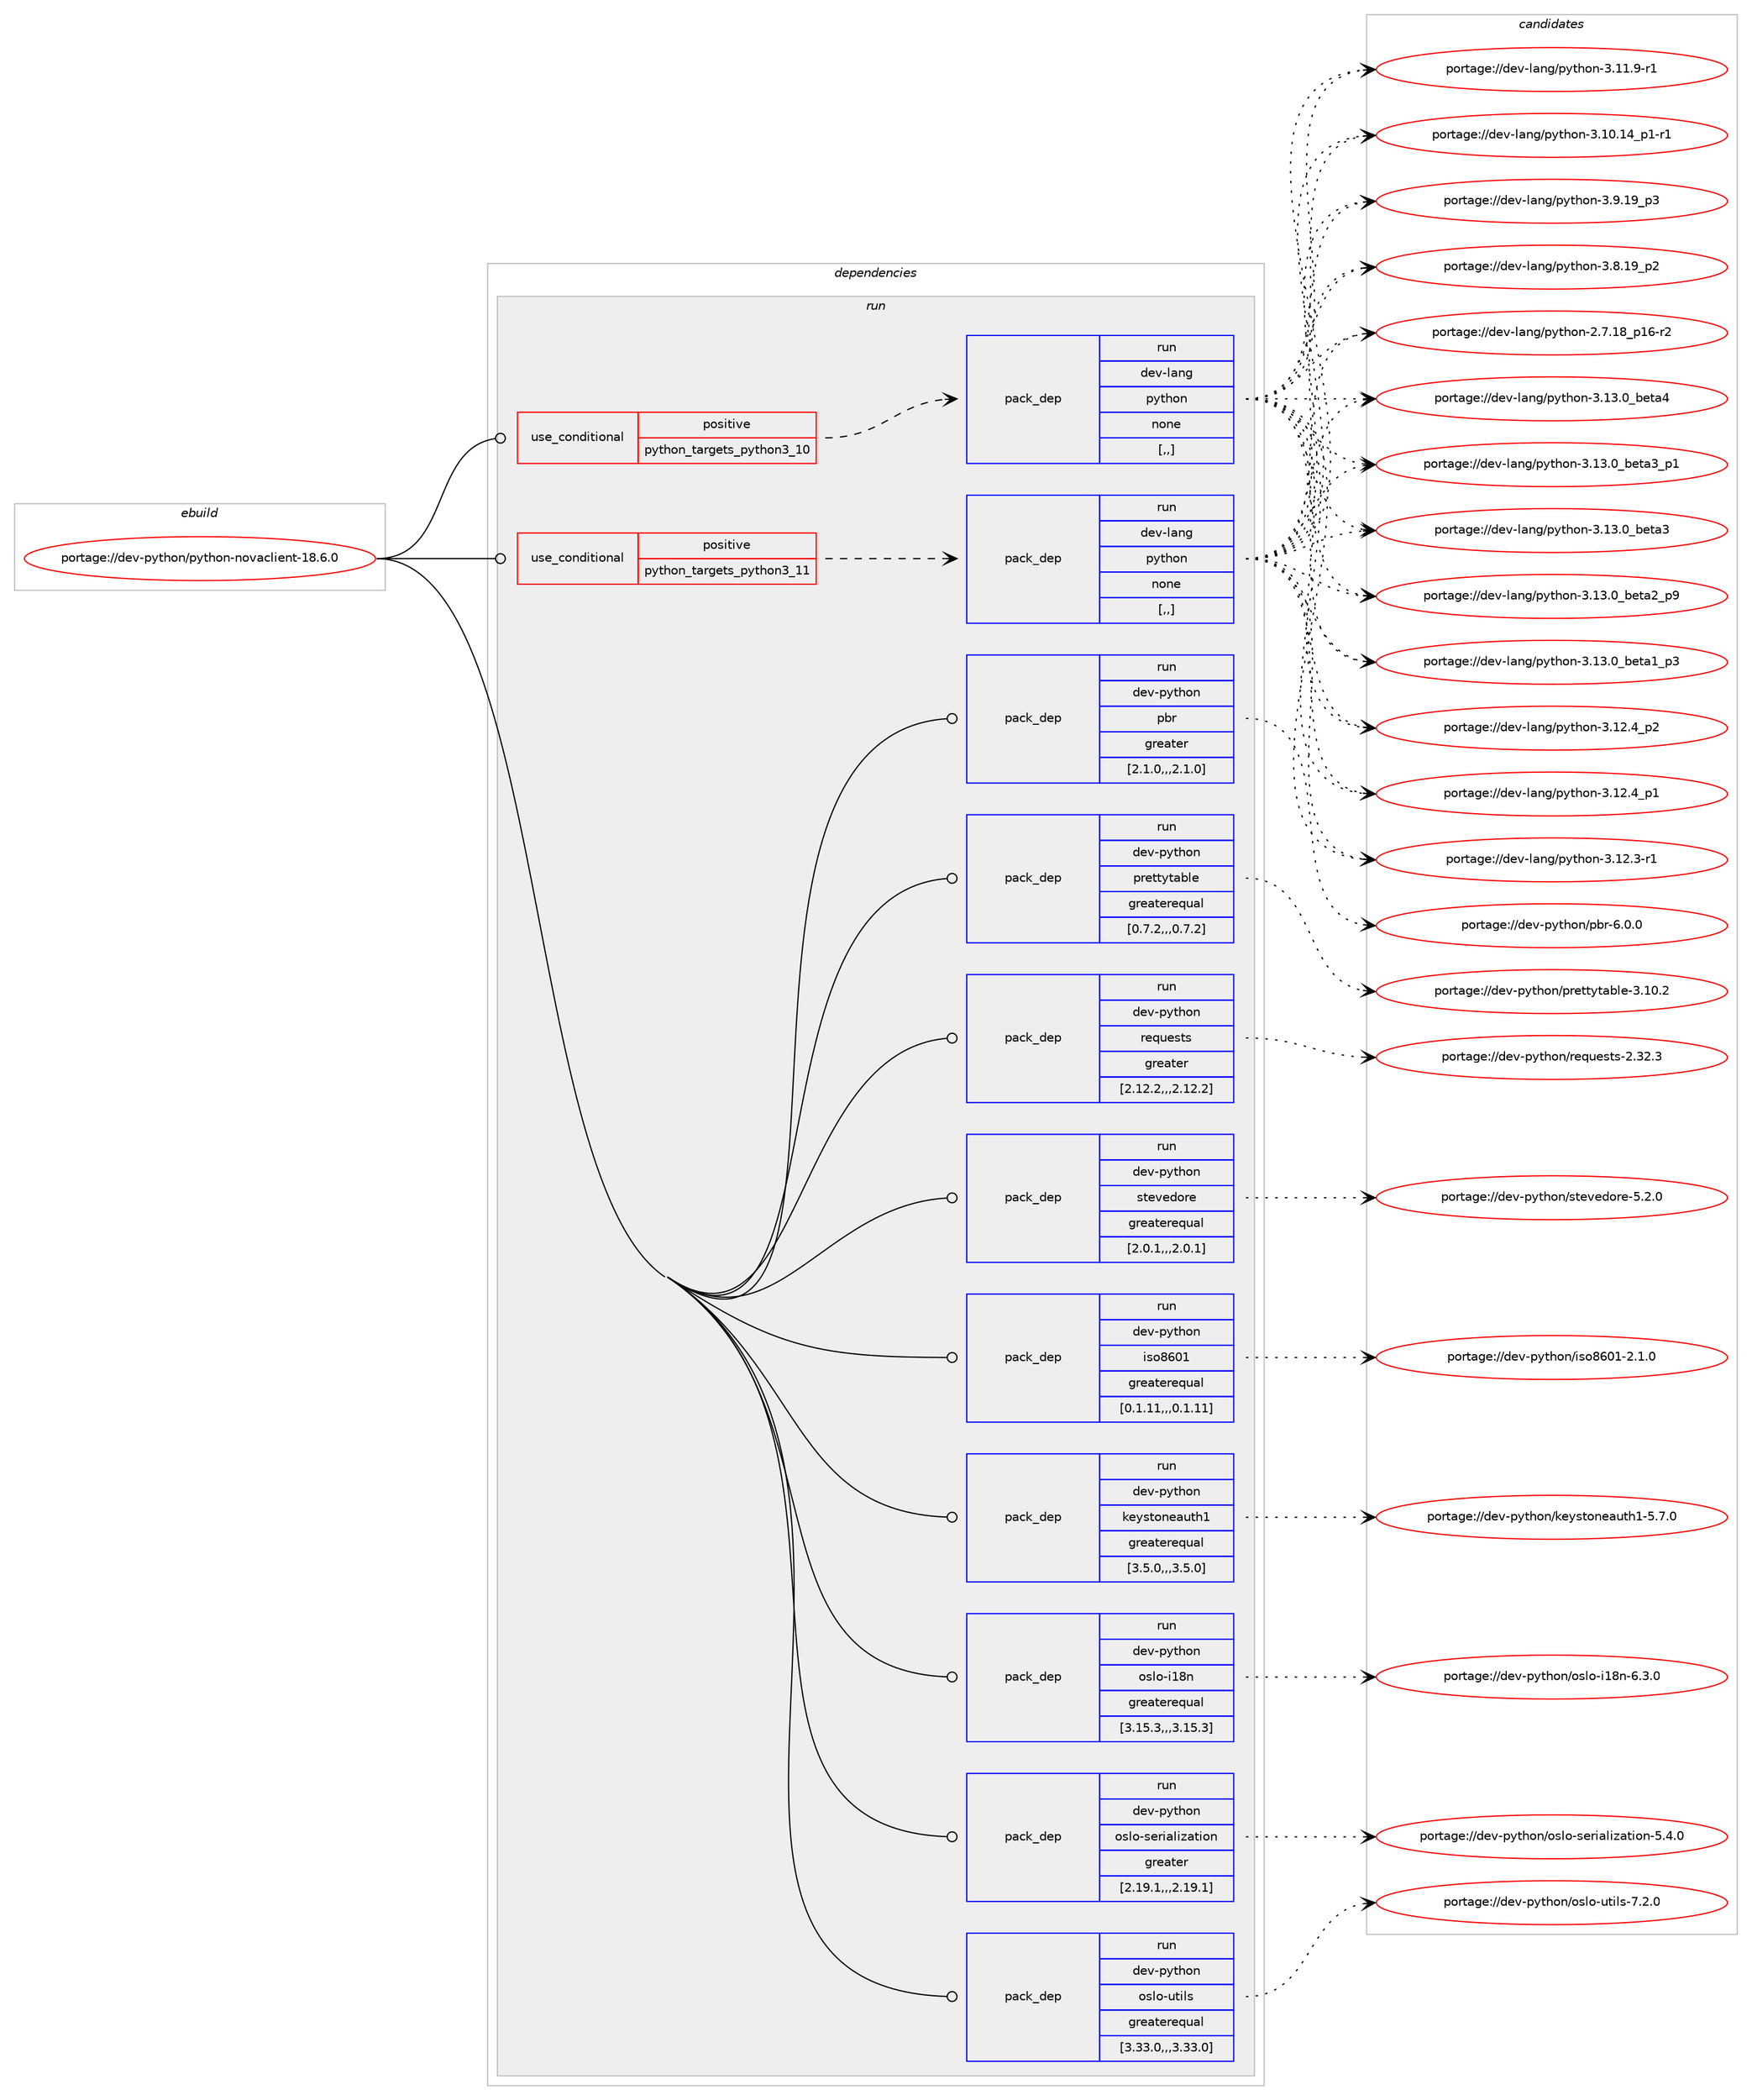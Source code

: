 digraph prolog {

# *************
# Graph options
# *************

newrank=true;
concentrate=true;
compound=true;
graph [rankdir=LR,fontname=Helvetica,fontsize=10,ranksep=1.5];#, ranksep=2.5, nodesep=0.2];
edge  [arrowhead=vee];
node  [fontname=Helvetica,fontsize=10];

# **********
# The ebuild
# **********

subgraph cluster_leftcol {
color=gray;
label=<<i>ebuild</i>>;
id [label="portage://dev-python/python-novaclient-18.6.0", color=red, width=4, href="../dev-python/python-novaclient-18.6.0.svg"];
}

# ****************
# The dependencies
# ****************

subgraph cluster_midcol {
color=gray;
label=<<i>dependencies</i>>;
subgraph cluster_compile {
fillcolor="#eeeeee";
style=filled;
label=<<i>compile</i>>;
}
subgraph cluster_compileandrun {
fillcolor="#eeeeee";
style=filled;
label=<<i>compile and run</i>>;
}
subgraph cluster_run {
fillcolor="#eeeeee";
style=filled;
label=<<i>run</i>>;
subgraph cond38437 {
dependency160587 [label=<<TABLE BORDER="0" CELLBORDER="1" CELLSPACING="0" CELLPADDING="4"><TR><TD ROWSPAN="3" CELLPADDING="10">use_conditional</TD></TR><TR><TD>positive</TD></TR><TR><TD>python_targets_python3_10</TD></TR></TABLE>>, shape=none, color=red];
subgraph pack120879 {
dependency160588 [label=<<TABLE BORDER="0" CELLBORDER="1" CELLSPACING="0" CELLPADDING="4" WIDTH="220"><TR><TD ROWSPAN="6" CELLPADDING="30">pack_dep</TD></TR><TR><TD WIDTH="110">run</TD></TR><TR><TD>dev-lang</TD></TR><TR><TD>python</TD></TR><TR><TD>none</TD></TR><TR><TD>[,,]</TD></TR></TABLE>>, shape=none, color=blue];
}
dependency160587:e -> dependency160588:w [weight=20,style="dashed",arrowhead="vee"];
}
id:e -> dependency160587:w [weight=20,style="solid",arrowhead="odot"];
subgraph cond38438 {
dependency160589 [label=<<TABLE BORDER="0" CELLBORDER="1" CELLSPACING="0" CELLPADDING="4"><TR><TD ROWSPAN="3" CELLPADDING="10">use_conditional</TD></TR><TR><TD>positive</TD></TR><TR><TD>python_targets_python3_11</TD></TR></TABLE>>, shape=none, color=red];
subgraph pack120880 {
dependency160590 [label=<<TABLE BORDER="0" CELLBORDER="1" CELLSPACING="0" CELLPADDING="4" WIDTH="220"><TR><TD ROWSPAN="6" CELLPADDING="30">pack_dep</TD></TR><TR><TD WIDTH="110">run</TD></TR><TR><TD>dev-lang</TD></TR><TR><TD>python</TD></TR><TR><TD>none</TD></TR><TR><TD>[,,]</TD></TR></TABLE>>, shape=none, color=blue];
}
dependency160589:e -> dependency160590:w [weight=20,style="dashed",arrowhead="vee"];
}
id:e -> dependency160589:w [weight=20,style="solid",arrowhead="odot"];
subgraph pack120881 {
dependency160591 [label=<<TABLE BORDER="0" CELLBORDER="1" CELLSPACING="0" CELLPADDING="4" WIDTH="220"><TR><TD ROWSPAN="6" CELLPADDING="30">pack_dep</TD></TR><TR><TD WIDTH="110">run</TD></TR><TR><TD>dev-python</TD></TR><TR><TD>iso8601</TD></TR><TR><TD>greaterequal</TD></TR><TR><TD>[0.1.11,,,0.1.11]</TD></TR></TABLE>>, shape=none, color=blue];
}
id:e -> dependency160591:w [weight=20,style="solid",arrowhead="odot"];
subgraph pack120882 {
dependency160592 [label=<<TABLE BORDER="0" CELLBORDER="1" CELLSPACING="0" CELLPADDING="4" WIDTH="220"><TR><TD ROWSPAN="6" CELLPADDING="30">pack_dep</TD></TR><TR><TD WIDTH="110">run</TD></TR><TR><TD>dev-python</TD></TR><TR><TD>keystoneauth1</TD></TR><TR><TD>greaterequal</TD></TR><TR><TD>[3.5.0,,,3.5.0]</TD></TR></TABLE>>, shape=none, color=blue];
}
id:e -> dependency160592:w [weight=20,style="solid",arrowhead="odot"];
subgraph pack120883 {
dependency160593 [label=<<TABLE BORDER="0" CELLBORDER="1" CELLSPACING="0" CELLPADDING="4" WIDTH="220"><TR><TD ROWSPAN="6" CELLPADDING="30">pack_dep</TD></TR><TR><TD WIDTH="110">run</TD></TR><TR><TD>dev-python</TD></TR><TR><TD>oslo-i18n</TD></TR><TR><TD>greaterequal</TD></TR><TR><TD>[3.15.3,,,3.15.3]</TD></TR></TABLE>>, shape=none, color=blue];
}
id:e -> dependency160593:w [weight=20,style="solid",arrowhead="odot"];
subgraph pack120884 {
dependency160594 [label=<<TABLE BORDER="0" CELLBORDER="1" CELLSPACING="0" CELLPADDING="4" WIDTH="220"><TR><TD ROWSPAN="6" CELLPADDING="30">pack_dep</TD></TR><TR><TD WIDTH="110">run</TD></TR><TR><TD>dev-python</TD></TR><TR><TD>oslo-serialization</TD></TR><TR><TD>greater</TD></TR><TR><TD>[2.19.1,,,2.19.1]</TD></TR></TABLE>>, shape=none, color=blue];
}
id:e -> dependency160594:w [weight=20,style="solid",arrowhead="odot"];
subgraph pack120885 {
dependency160595 [label=<<TABLE BORDER="0" CELLBORDER="1" CELLSPACING="0" CELLPADDING="4" WIDTH="220"><TR><TD ROWSPAN="6" CELLPADDING="30">pack_dep</TD></TR><TR><TD WIDTH="110">run</TD></TR><TR><TD>dev-python</TD></TR><TR><TD>oslo-utils</TD></TR><TR><TD>greaterequal</TD></TR><TR><TD>[3.33.0,,,3.33.0]</TD></TR></TABLE>>, shape=none, color=blue];
}
id:e -> dependency160595:w [weight=20,style="solid",arrowhead="odot"];
subgraph pack120886 {
dependency160596 [label=<<TABLE BORDER="0" CELLBORDER="1" CELLSPACING="0" CELLPADDING="4" WIDTH="220"><TR><TD ROWSPAN="6" CELLPADDING="30">pack_dep</TD></TR><TR><TD WIDTH="110">run</TD></TR><TR><TD>dev-python</TD></TR><TR><TD>pbr</TD></TR><TR><TD>greater</TD></TR><TR><TD>[2.1.0,,,2.1.0]</TD></TR></TABLE>>, shape=none, color=blue];
}
id:e -> dependency160596:w [weight=20,style="solid",arrowhead="odot"];
subgraph pack120887 {
dependency160597 [label=<<TABLE BORDER="0" CELLBORDER="1" CELLSPACING="0" CELLPADDING="4" WIDTH="220"><TR><TD ROWSPAN="6" CELLPADDING="30">pack_dep</TD></TR><TR><TD WIDTH="110">run</TD></TR><TR><TD>dev-python</TD></TR><TR><TD>prettytable</TD></TR><TR><TD>greaterequal</TD></TR><TR><TD>[0.7.2,,,0.7.2]</TD></TR></TABLE>>, shape=none, color=blue];
}
id:e -> dependency160597:w [weight=20,style="solid",arrowhead="odot"];
subgraph pack120888 {
dependency160598 [label=<<TABLE BORDER="0" CELLBORDER="1" CELLSPACING="0" CELLPADDING="4" WIDTH="220"><TR><TD ROWSPAN="6" CELLPADDING="30">pack_dep</TD></TR><TR><TD WIDTH="110">run</TD></TR><TR><TD>dev-python</TD></TR><TR><TD>requests</TD></TR><TR><TD>greater</TD></TR><TR><TD>[2.12.2,,,2.12.2]</TD></TR></TABLE>>, shape=none, color=blue];
}
id:e -> dependency160598:w [weight=20,style="solid",arrowhead="odot"];
subgraph pack120889 {
dependency160599 [label=<<TABLE BORDER="0" CELLBORDER="1" CELLSPACING="0" CELLPADDING="4" WIDTH="220"><TR><TD ROWSPAN="6" CELLPADDING="30">pack_dep</TD></TR><TR><TD WIDTH="110">run</TD></TR><TR><TD>dev-python</TD></TR><TR><TD>stevedore</TD></TR><TR><TD>greaterequal</TD></TR><TR><TD>[2.0.1,,,2.0.1]</TD></TR></TABLE>>, shape=none, color=blue];
}
id:e -> dependency160599:w [weight=20,style="solid",arrowhead="odot"];
}
}

# **************
# The candidates
# **************

subgraph cluster_choices {
rank=same;
color=gray;
label=<<i>candidates</i>>;

subgraph choice120879 {
color=black;
nodesep=1;
choice1001011184510897110103471121211161041111104551464951464895981011169752 [label="portage://dev-lang/python-3.13.0_beta4", color=red, width=4,href="../dev-lang/python-3.13.0_beta4.svg"];
choice10010111845108971101034711212111610411111045514649514648959810111697519511249 [label="portage://dev-lang/python-3.13.0_beta3_p1", color=red, width=4,href="../dev-lang/python-3.13.0_beta3_p1.svg"];
choice1001011184510897110103471121211161041111104551464951464895981011169751 [label="portage://dev-lang/python-3.13.0_beta3", color=red, width=4,href="../dev-lang/python-3.13.0_beta3.svg"];
choice10010111845108971101034711212111610411111045514649514648959810111697509511257 [label="portage://dev-lang/python-3.13.0_beta2_p9", color=red, width=4,href="../dev-lang/python-3.13.0_beta2_p9.svg"];
choice10010111845108971101034711212111610411111045514649514648959810111697499511251 [label="portage://dev-lang/python-3.13.0_beta1_p3", color=red, width=4,href="../dev-lang/python-3.13.0_beta1_p3.svg"];
choice100101118451089711010347112121116104111110455146495046529511250 [label="portage://dev-lang/python-3.12.4_p2", color=red, width=4,href="../dev-lang/python-3.12.4_p2.svg"];
choice100101118451089711010347112121116104111110455146495046529511249 [label="portage://dev-lang/python-3.12.4_p1", color=red, width=4,href="../dev-lang/python-3.12.4_p1.svg"];
choice100101118451089711010347112121116104111110455146495046514511449 [label="portage://dev-lang/python-3.12.3-r1", color=red, width=4,href="../dev-lang/python-3.12.3-r1.svg"];
choice100101118451089711010347112121116104111110455146494946574511449 [label="portage://dev-lang/python-3.11.9-r1", color=red, width=4,href="../dev-lang/python-3.11.9-r1.svg"];
choice100101118451089711010347112121116104111110455146494846495295112494511449 [label="portage://dev-lang/python-3.10.14_p1-r1", color=red, width=4,href="../dev-lang/python-3.10.14_p1-r1.svg"];
choice100101118451089711010347112121116104111110455146574649579511251 [label="portage://dev-lang/python-3.9.19_p3", color=red, width=4,href="../dev-lang/python-3.9.19_p3.svg"];
choice100101118451089711010347112121116104111110455146564649579511250 [label="portage://dev-lang/python-3.8.19_p2", color=red, width=4,href="../dev-lang/python-3.8.19_p2.svg"];
choice100101118451089711010347112121116104111110455046554649569511249544511450 [label="portage://dev-lang/python-2.7.18_p16-r2", color=red, width=4,href="../dev-lang/python-2.7.18_p16-r2.svg"];
dependency160588:e -> choice1001011184510897110103471121211161041111104551464951464895981011169752:w [style=dotted,weight="100"];
dependency160588:e -> choice10010111845108971101034711212111610411111045514649514648959810111697519511249:w [style=dotted,weight="100"];
dependency160588:e -> choice1001011184510897110103471121211161041111104551464951464895981011169751:w [style=dotted,weight="100"];
dependency160588:e -> choice10010111845108971101034711212111610411111045514649514648959810111697509511257:w [style=dotted,weight="100"];
dependency160588:e -> choice10010111845108971101034711212111610411111045514649514648959810111697499511251:w [style=dotted,weight="100"];
dependency160588:e -> choice100101118451089711010347112121116104111110455146495046529511250:w [style=dotted,weight="100"];
dependency160588:e -> choice100101118451089711010347112121116104111110455146495046529511249:w [style=dotted,weight="100"];
dependency160588:e -> choice100101118451089711010347112121116104111110455146495046514511449:w [style=dotted,weight="100"];
dependency160588:e -> choice100101118451089711010347112121116104111110455146494946574511449:w [style=dotted,weight="100"];
dependency160588:e -> choice100101118451089711010347112121116104111110455146494846495295112494511449:w [style=dotted,weight="100"];
dependency160588:e -> choice100101118451089711010347112121116104111110455146574649579511251:w [style=dotted,weight="100"];
dependency160588:e -> choice100101118451089711010347112121116104111110455146564649579511250:w [style=dotted,weight="100"];
dependency160588:e -> choice100101118451089711010347112121116104111110455046554649569511249544511450:w [style=dotted,weight="100"];
}
subgraph choice120880 {
color=black;
nodesep=1;
choice1001011184510897110103471121211161041111104551464951464895981011169752 [label="portage://dev-lang/python-3.13.0_beta4", color=red, width=4,href="../dev-lang/python-3.13.0_beta4.svg"];
choice10010111845108971101034711212111610411111045514649514648959810111697519511249 [label="portage://dev-lang/python-3.13.0_beta3_p1", color=red, width=4,href="../dev-lang/python-3.13.0_beta3_p1.svg"];
choice1001011184510897110103471121211161041111104551464951464895981011169751 [label="portage://dev-lang/python-3.13.0_beta3", color=red, width=4,href="../dev-lang/python-3.13.0_beta3.svg"];
choice10010111845108971101034711212111610411111045514649514648959810111697509511257 [label="portage://dev-lang/python-3.13.0_beta2_p9", color=red, width=4,href="../dev-lang/python-3.13.0_beta2_p9.svg"];
choice10010111845108971101034711212111610411111045514649514648959810111697499511251 [label="portage://dev-lang/python-3.13.0_beta1_p3", color=red, width=4,href="../dev-lang/python-3.13.0_beta1_p3.svg"];
choice100101118451089711010347112121116104111110455146495046529511250 [label="portage://dev-lang/python-3.12.4_p2", color=red, width=4,href="../dev-lang/python-3.12.4_p2.svg"];
choice100101118451089711010347112121116104111110455146495046529511249 [label="portage://dev-lang/python-3.12.4_p1", color=red, width=4,href="../dev-lang/python-3.12.4_p1.svg"];
choice100101118451089711010347112121116104111110455146495046514511449 [label="portage://dev-lang/python-3.12.3-r1", color=red, width=4,href="../dev-lang/python-3.12.3-r1.svg"];
choice100101118451089711010347112121116104111110455146494946574511449 [label="portage://dev-lang/python-3.11.9-r1", color=red, width=4,href="../dev-lang/python-3.11.9-r1.svg"];
choice100101118451089711010347112121116104111110455146494846495295112494511449 [label="portage://dev-lang/python-3.10.14_p1-r1", color=red, width=4,href="../dev-lang/python-3.10.14_p1-r1.svg"];
choice100101118451089711010347112121116104111110455146574649579511251 [label="portage://dev-lang/python-3.9.19_p3", color=red, width=4,href="../dev-lang/python-3.9.19_p3.svg"];
choice100101118451089711010347112121116104111110455146564649579511250 [label="portage://dev-lang/python-3.8.19_p2", color=red, width=4,href="../dev-lang/python-3.8.19_p2.svg"];
choice100101118451089711010347112121116104111110455046554649569511249544511450 [label="portage://dev-lang/python-2.7.18_p16-r2", color=red, width=4,href="../dev-lang/python-2.7.18_p16-r2.svg"];
dependency160590:e -> choice1001011184510897110103471121211161041111104551464951464895981011169752:w [style=dotted,weight="100"];
dependency160590:e -> choice10010111845108971101034711212111610411111045514649514648959810111697519511249:w [style=dotted,weight="100"];
dependency160590:e -> choice1001011184510897110103471121211161041111104551464951464895981011169751:w [style=dotted,weight="100"];
dependency160590:e -> choice10010111845108971101034711212111610411111045514649514648959810111697509511257:w [style=dotted,weight="100"];
dependency160590:e -> choice10010111845108971101034711212111610411111045514649514648959810111697499511251:w [style=dotted,weight="100"];
dependency160590:e -> choice100101118451089711010347112121116104111110455146495046529511250:w [style=dotted,weight="100"];
dependency160590:e -> choice100101118451089711010347112121116104111110455146495046529511249:w [style=dotted,weight="100"];
dependency160590:e -> choice100101118451089711010347112121116104111110455146495046514511449:w [style=dotted,weight="100"];
dependency160590:e -> choice100101118451089711010347112121116104111110455146494946574511449:w [style=dotted,weight="100"];
dependency160590:e -> choice100101118451089711010347112121116104111110455146494846495295112494511449:w [style=dotted,weight="100"];
dependency160590:e -> choice100101118451089711010347112121116104111110455146574649579511251:w [style=dotted,weight="100"];
dependency160590:e -> choice100101118451089711010347112121116104111110455146564649579511250:w [style=dotted,weight="100"];
dependency160590:e -> choice100101118451089711010347112121116104111110455046554649569511249544511450:w [style=dotted,weight="100"];
}
subgraph choice120881 {
color=black;
nodesep=1;
choice100101118451121211161041111104710511511156544849455046494648 [label="portage://dev-python/iso8601-2.1.0", color=red, width=4,href="../dev-python/iso8601-2.1.0.svg"];
dependency160591:e -> choice100101118451121211161041111104710511511156544849455046494648:w [style=dotted,weight="100"];
}
subgraph choice120882 {
color=black;
nodesep=1;
choice10010111845112121116104111110471071011211151161111101019711711610449455346554648 [label="portage://dev-python/keystoneauth1-5.7.0", color=red, width=4,href="../dev-python/keystoneauth1-5.7.0.svg"];
dependency160592:e -> choice10010111845112121116104111110471071011211151161111101019711711610449455346554648:w [style=dotted,weight="100"];
}
subgraph choice120883 {
color=black;
nodesep=1;
choice1001011184511212111610411111047111115108111451054956110455446514648 [label="portage://dev-python/oslo-i18n-6.3.0", color=red, width=4,href="../dev-python/oslo-i18n-6.3.0.svg"];
dependency160593:e -> choice1001011184511212111610411111047111115108111451054956110455446514648:w [style=dotted,weight="100"];
}
subgraph choice120884 {
color=black;
nodesep=1;
choice1001011184511212111610411111047111115108111451151011141059710810512297116105111110455346524648 [label="portage://dev-python/oslo-serialization-5.4.0", color=red, width=4,href="../dev-python/oslo-serialization-5.4.0.svg"];
dependency160594:e -> choice1001011184511212111610411111047111115108111451151011141059710810512297116105111110455346524648:w [style=dotted,weight="100"];
}
subgraph choice120885 {
color=black;
nodesep=1;
choice100101118451121211161041111104711111510811145117116105108115455546504648 [label="portage://dev-python/oslo-utils-7.2.0", color=red, width=4,href="../dev-python/oslo-utils-7.2.0.svg"];
dependency160595:e -> choice100101118451121211161041111104711111510811145117116105108115455546504648:w [style=dotted,weight="100"];
}
subgraph choice120886 {
color=black;
nodesep=1;
choice100101118451121211161041111104711298114455446484648 [label="portage://dev-python/pbr-6.0.0", color=red, width=4,href="../dev-python/pbr-6.0.0.svg"];
dependency160596:e -> choice100101118451121211161041111104711298114455446484648:w [style=dotted,weight="100"];
}
subgraph choice120887 {
color=black;
nodesep=1;
choice1001011184511212111610411111047112114101116116121116979810810145514649484650 [label="portage://dev-python/prettytable-3.10.2", color=red, width=4,href="../dev-python/prettytable-3.10.2.svg"];
dependency160597:e -> choice1001011184511212111610411111047112114101116116121116979810810145514649484650:w [style=dotted,weight="100"];
}
subgraph choice120888 {
color=black;
nodesep=1;
choice100101118451121211161041111104711410111311710111511611545504651504651 [label="portage://dev-python/requests-2.32.3", color=red, width=4,href="../dev-python/requests-2.32.3.svg"];
dependency160598:e -> choice100101118451121211161041111104711410111311710111511611545504651504651:w [style=dotted,weight="100"];
}
subgraph choice120889 {
color=black;
nodesep=1;
choice1001011184511212111610411111047115116101118101100111114101455346504648 [label="portage://dev-python/stevedore-5.2.0", color=red, width=4,href="../dev-python/stevedore-5.2.0.svg"];
dependency160599:e -> choice1001011184511212111610411111047115116101118101100111114101455346504648:w [style=dotted,weight="100"];
}
}

}
